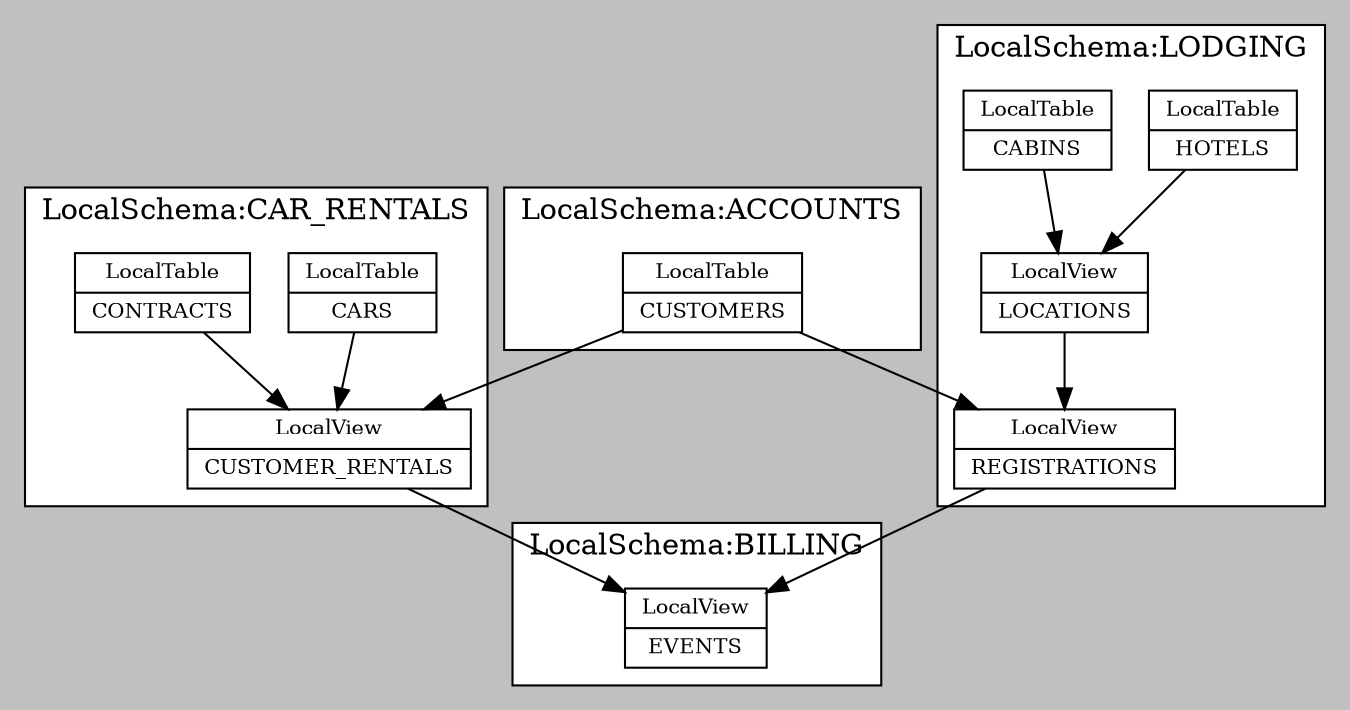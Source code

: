 digraph G {
    graph [bgcolor=gray]
    node [shape=record, style=filled, fillcolor=white, fontsize=10.0]
    edge [fontsize=10.0]
    subgraph cluster21133685 {
        bgcolor=white;
        label="LocalSchema:ACCOUNTS";
        20185179[label="{LocalTable|CUSTOMERS}"];
    }
    subgraph cluster17005019 {
        bgcolor=white;
        label="LocalSchema:CAR_RENTALS";
        20268676[label="{LocalTable|CARS}"];
        11058995[label="{LocalTable|CONTRACTS}"];
        10536243[label="{LocalView|CUSTOMER_RENTALS}"];
    }
    subgraph cluster15907973 {
        bgcolor=white;
        label="LocalSchema:LODGING";
        3594724[label="{LocalTable|HOTELS}"];
        18561038[label="{LocalTable|CABINS}"];
        33378807[label="{LocalView|LOCATIONS}"];
        1062740[label="{LocalView|REGISTRATIONS}"];
    }
    subgraph cluster10521767 {
        bgcolor=white;
        label="LocalSchema:BILLING";
        7495067[label="{LocalView|EVENTS}"];
    }
    20185179->10536243[];
    20268676->10536243[];
    11058995->10536243[];
    3594724->33378807[];
    18561038->33378807[];
    20185179->1062740[];
    33378807->1062740[];
    10536243->7495067[];
    1062740->7495067[];
}
